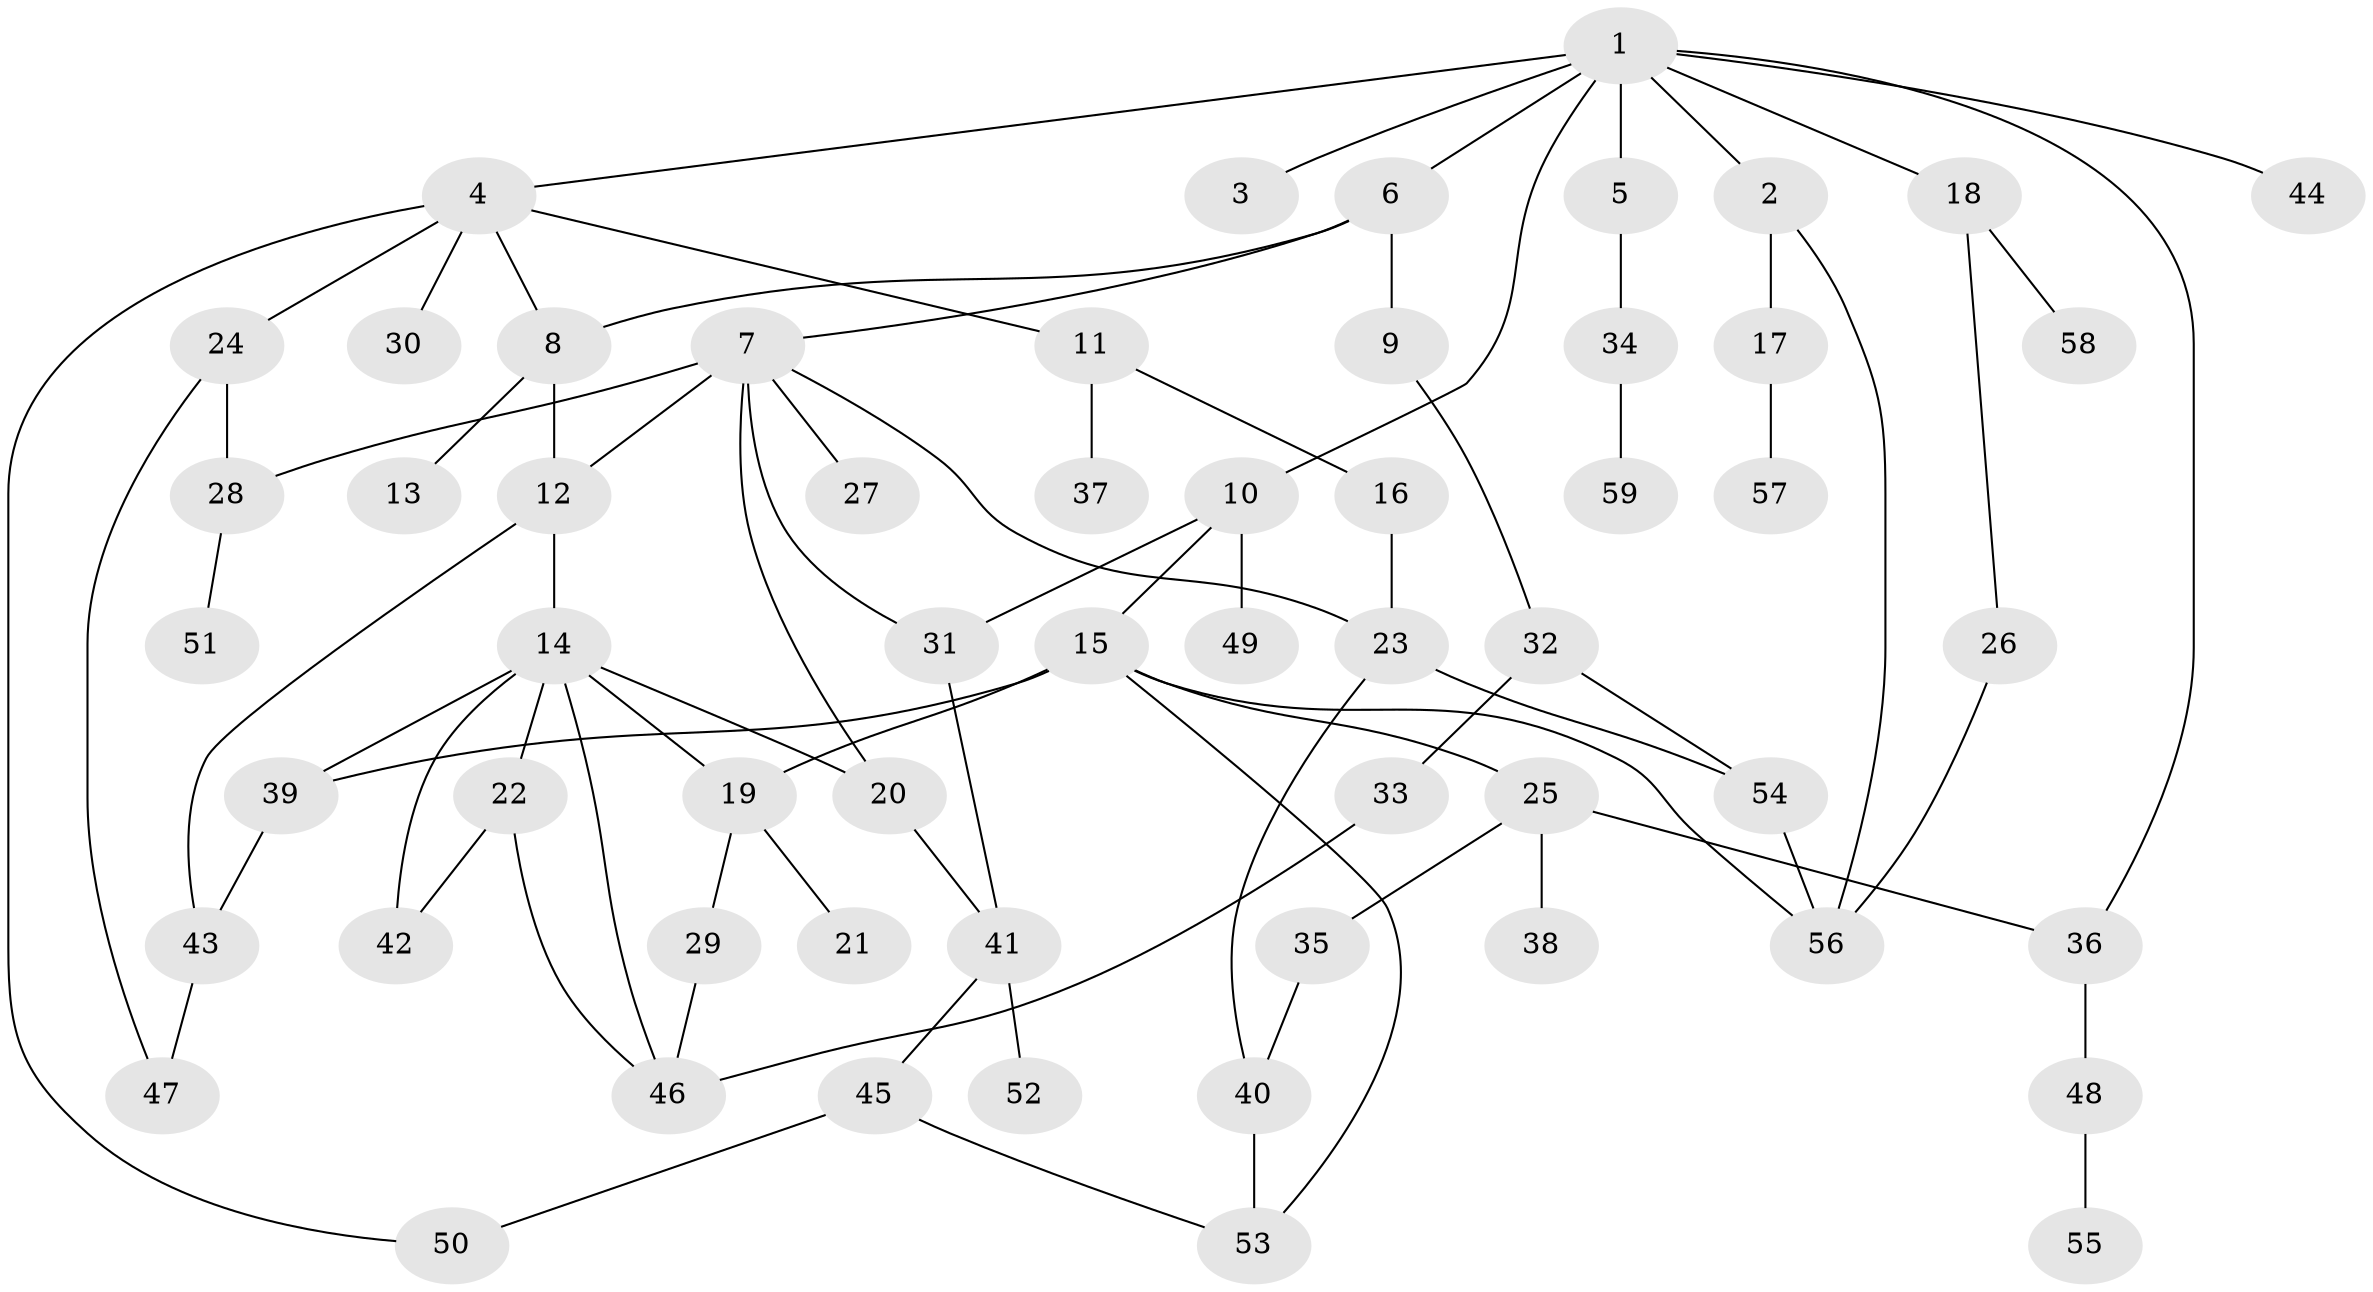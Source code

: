 // coarse degree distribution, {1: 0.8823529411764706, 12: 0.058823529411764705, 5: 0.058823529411764705}
// Generated by graph-tools (version 1.1) at 2025/45/03/04/25 21:45:06]
// undirected, 59 vertices, 82 edges
graph export_dot {
graph [start="1"]
  node [color=gray90,style=filled];
  1;
  2;
  3;
  4;
  5;
  6;
  7;
  8;
  9;
  10;
  11;
  12;
  13;
  14;
  15;
  16;
  17;
  18;
  19;
  20;
  21;
  22;
  23;
  24;
  25;
  26;
  27;
  28;
  29;
  30;
  31;
  32;
  33;
  34;
  35;
  36;
  37;
  38;
  39;
  40;
  41;
  42;
  43;
  44;
  45;
  46;
  47;
  48;
  49;
  50;
  51;
  52;
  53;
  54;
  55;
  56;
  57;
  58;
  59;
  1 -- 2;
  1 -- 3;
  1 -- 4;
  1 -- 5;
  1 -- 6;
  1 -- 10;
  1 -- 18;
  1 -- 36;
  1 -- 44;
  2 -- 17;
  2 -- 56;
  4 -- 11;
  4 -- 24;
  4 -- 30;
  4 -- 50;
  4 -- 8;
  5 -- 34;
  6 -- 7;
  6 -- 8;
  6 -- 9;
  7 -- 20;
  7 -- 27;
  7 -- 28;
  7 -- 31;
  7 -- 23;
  7 -- 12;
  8 -- 12;
  8 -- 13;
  9 -- 32;
  10 -- 15;
  10 -- 31;
  10 -- 49;
  11 -- 16;
  11 -- 37;
  12 -- 14;
  12 -- 43;
  14 -- 19;
  14 -- 22;
  14 -- 46;
  14 -- 42;
  14 -- 39;
  14 -- 20;
  15 -- 25;
  15 -- 39;
  15 -- 53;
  15 -- 56;
  15 -- 19;
  16 -- 23;
  17 -- 57;
  18 -- 26;
  18 -- 58;
  19 -- 21;
  19 -- 29;
  20 -- 41;
  22 -- 42;
  22 -- 46;
  23 -- 40;
  23 -- 54;
  24 -- 47;
  24 -- 28;
  25 -- 35;
  25 -- 38;
  25 -- 36;
  26 -- 56;
  28 -- 51;
  29 -- 46;
  31 -- 41;
  32 -- 33;
  32 -- 54;
  33 -- 46;
  34 -- 59;
  35 -- 40;
  36 -- 48;
  39 -- 43;
  40 -- 53;
  41 -- 45;
  41 -- 52;
  43 -- 47;
  45 -- 50;
  45 -- 53;
  48 -- 55;
  54 -- 56;
}
